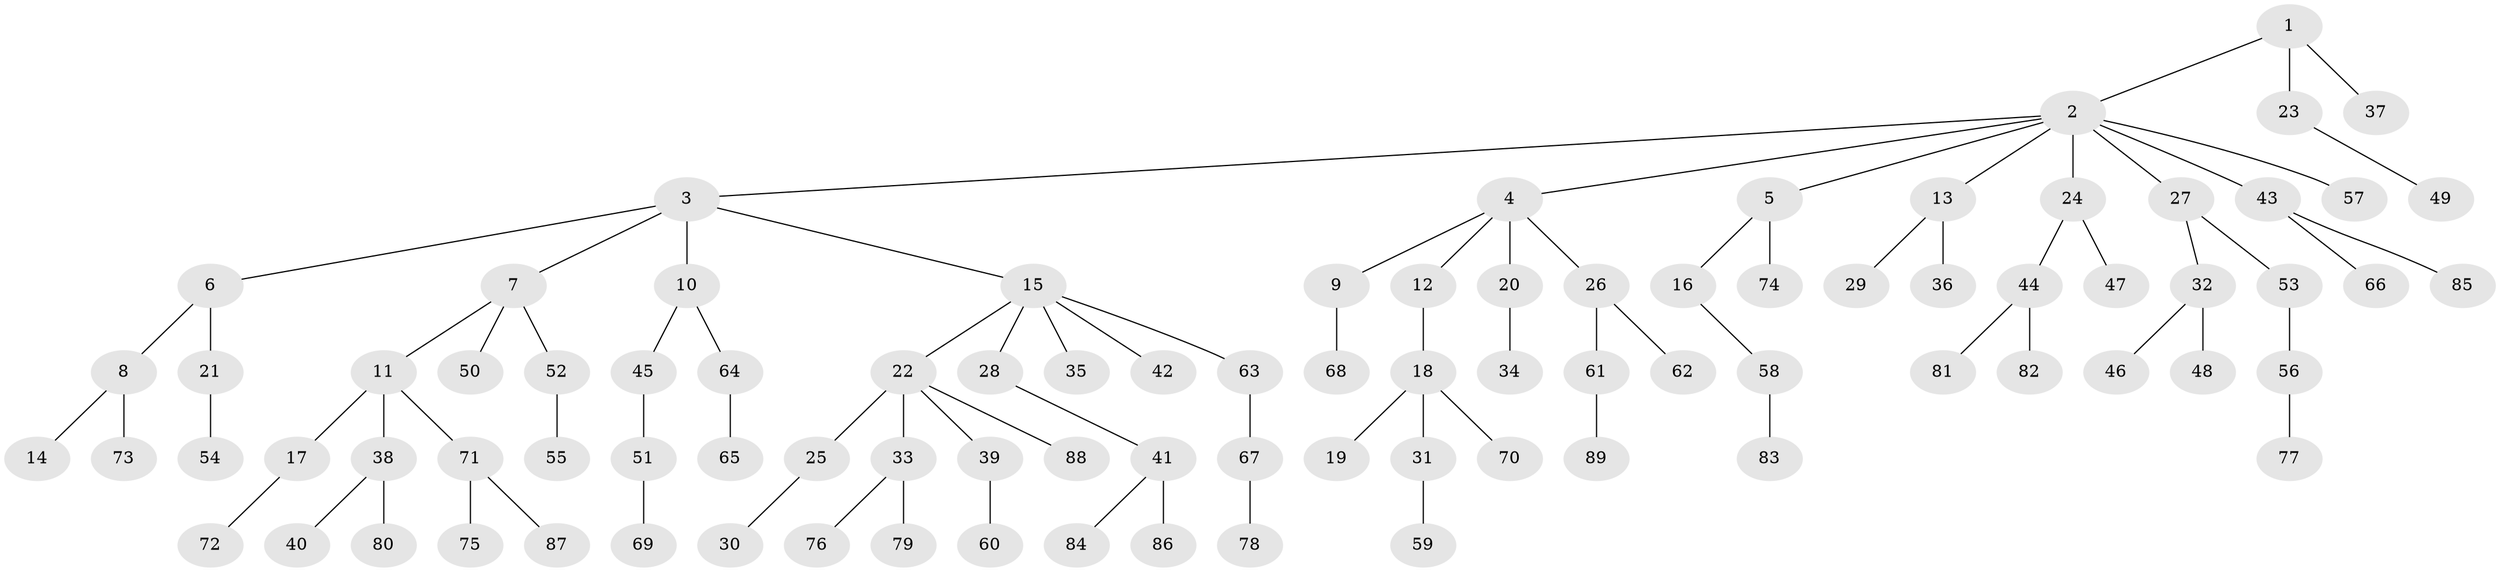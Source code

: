 // Generated by graph-tools (version 1.1) at 2025/15/03/09/25 04:15:35]
// undirected, 89 vertices, 88 edges
graph export_dot {
graph [start="1"]
  node [color=gray90,style=filled];
  1;
  2;
  3;
  4;
  5;
  6;
  7;
  8;
  9;
  10;
  11;
  12;
  13;
  14;
  15;
  16;
  17;
  18;
  19;
  20;
  21;
  22;
  23;
  24;
  25;
  26;
  27;
  28;
  29;
  30;
  31;
  32;
  33;
  34;
  35;
  36;
  37;
  38;
  39;
  40;
  41;
  42;
  43;
  44;
  45;
  46;
  47;
  48;
  49;
  50;
  51;
  52;
  53;
  54;
  55;
  56;
  57;
  58;
  59;
  60;
  61;
  62;
  63;
  64;
  65;
  66;
  67;
  68;
  69;
  70;
  71;
  72;
  73;
  74;
  75;
  76;
  77;
  78;
  79;
  80;
  81;
  82;
  83;
  84;
  85;
  86;
  87;
  88;
  89;
  1 -- 2;
  1 -- 23;
  1 -- 37;
  2 -- 3;
  2 -- 4;
  2 -- 5;
  2 -- 13;
  2 -- 24;
  2 -- 27;
  2 -- 43;
  2 -- 57;
  3 -- 6;
  3 -- 7;
  3 -- 10;
  3 -- 15;
  4 -- 9;
  4 -- 12;
  4 -- 20;
  4 -- 26;
  5 -- 16;
  5 -- 74;
  6 -- 8;
  6 -- 21;
  7 -- 11;
  7 -- 50;
  7 -- 52;
  8 -- 14;
  8 -- 73;
  9 -- 68;
  10 -- 45;
  10 -- 64;
  11 -- 17;
  11 -- 38;
  11 -- 71;
  12 -- 18;
  13 -- 29;
  13 -- 36;
  15 -- 22;
  15 -- 28;
  15 -- 35;
  15 -- 42;
  15 -- 63;
  16 -- 58;
  17 -- 72;
  18 -- 19;
  18 -- 31;
  18 -- 70;
  20 -- 34;
  21 -- 54;
  22 -- 25;
  22 -- 33;
  22 -- 39;
  22 -- 88;
  23 -- 49;
  24 -- 44;
  24 -- 47;
  25 -- 30;
  26 -- 61;
  26 -- 62;
  27 -- 32;
  27 -- 53;
  28 -- 41;
  31 -- 59;
  32 -- 46;
  32 -- 48;
  33 -- 76;
  33 -- 79;
  38 -- 40;
  38 -- 80;
  39 -- 60;
  41 -- 84;
  41 -- 86;
  43 -- 66;
  43 -- 85;
  44 -- 81;
  44 -- 82;
  45 -- 51;
  51 -- 69;
  52 -- 55;
  53 -- 56;
  56 -- 77;
  58 -- 83;
  61 -- 89;
  63 -- 67;
  64 -- 65;
  67 -- 78;
  71 -- 75;
  71 -- 87;
}
